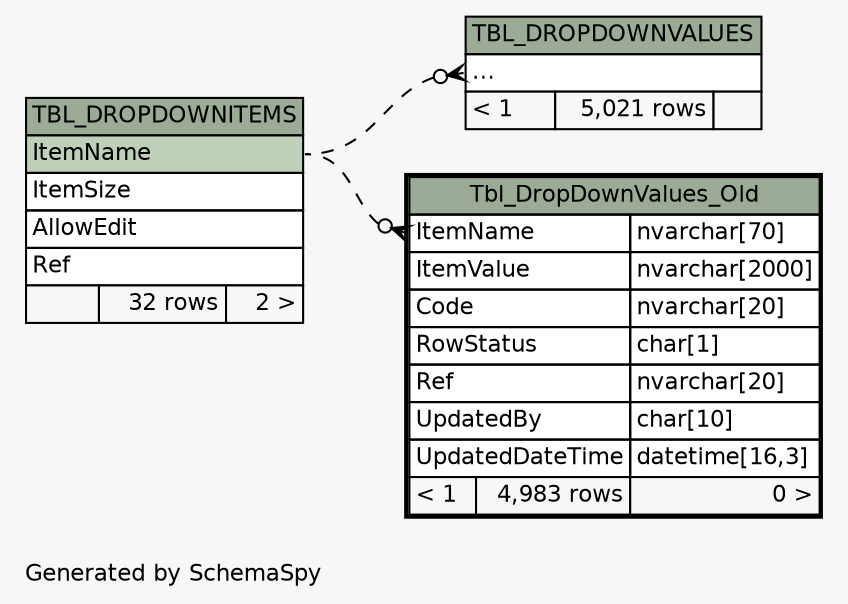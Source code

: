 // dot 2.38.0 on Windows 10 10.0
// SchemaSpy rev 590
digraph "impliedTwoDegreesRelationshipsDiagram" {
  graph [
    rankdir="RL"
    bgcolor="#f7f7f7"
    label="\nGenerated by SchemaSpy"
    labeljust="l"
    nodesep="0.18"
    ranksep="0.46"
    fontname="Helvetica"
    fontsize="11"
  ];
  node [
    fontname="Helvetica"
    fontsize="11"
    shape="plaintext"
  ];
  edge [
    arrowsize="0.8"
  ];
  "TBL_DROPDOWNVALUES":"elipses":w -> "TBL_DROPDOWNITEMS":"ItemName":e [arrowhead=none dir=back arrowtail=crowodot style=dashed];
  "Tbl_DropDownValues_Old":"ItemName":w -> "TBL_DROPDOWNITEMS":"ItemName":e [arrowhead=none dir=back arrowtail=crowodot style=dashed];
  "TBL_DROPDOWNITEMS" [
    label=<
    <TABLE BORDER="0" CELLBORDER="1" CELLSPACING="0" BGCOLOR="#ffffff">
      <TR><TD COLSPAN="3" BGCOLOR="#9bab96" ALIGN="CENTER">TBL_DROPDOWNITEMS</TD></TR>
      <TR><TD PORT="ItemName" COLSPAN="3" BGCOLOR="#bed1b8" ALIGN="LEFT">ItemName</TD></TR>
      <TR><TD PORT="ItemSize" COLSPAN="3" ALIGN="LEFT">ItemSize</TD></TR>
      <TR><TD PORT="AllowEdit" COLSPAN="3" ALIGN="LEFT">AllowEdit</TD></TR>
      <TR><TD PORT="Ref" COLSPAN="3" ALIGN="LEFT">Ref</TD></TR>
      <TR><TD ALIGN="LEFT" BGCOLOR="#f7f7f7">  </TD><TD ALIGN="RIGHT" BGCOLOR="#f7f7f7">32 rows</TD><TD ALIGN="RIGHT" BGCOLOR="#f7f7f7">2 &gt;</TD></TR>
    </TABLE>>
    URL="TBL_DROPDOWNITEMS.html"
    tooltip="TBL_DROPDOWNITEMS"
  ];
  "TBL_DROPDOWNVALUES" [
    label=<
    <TABLE BORDER="0" CELLBORDER="1" CELLSPACING="0" BGCOLOR="#ffffff">
      <TR><TD COLSPAN="3" BGCOLOR="#9bab96" ALIGN="CENTER">TBL_DROPDOWNVALUES</TD></TR>
      <TR><TD PORT="elipses" COLSPAN="3" ALIGN="LEFT">...</TD></TR>
      <TR><TD ALIGN="LEFT" BGCOLOR="#f7f7f7">&lt; 1</TD><TD ALIGN="RIGHT" BGCOLOR="#f7f7f7">5,021 rows</TD><TD ALIGN="RIGHT" BGCOLOR="#f7f7f7">  </TD></TR>
    </TABLE>>
    URL="TBL_DROPDOWNVALUES.html"
    tooltip="TBL_DROPDOWNVALUES"
  ];
  "Tbl_DropDownValues_Old" [
    label=<
    <TABLE BORDER="2" CELLBORDER="1" CELLSPACING="0" BGCOLOR="#ffffff">
      <TR><TD COLSPAN="3" BGCOLOR="#9bab96" ALIGN="CENTER">Tbl_DropDownValues_Old</TD></TR>
      <TR><TD PORT="ItemName" COLSPAN="2" ALIGN="LEFT">ItemName</TD><TD PORT="ItemName.type" ALIGN="LEFT">nvarchar[70]</TD></TR>
      <TR><TD PORT="ItemValue" COLSPAN="2" ALIGN="LEFT">ItemValue</TD><TD PORT="ItemValue.type" ALIGN="LEFT">nvarchar[2000]</TD></TR>
      <TR><TD PORT="Code" COLSPAN="2" ALIGN="LEFT">Code</TD><TD PORT="Code.type" ALIGN="LEFT">nvarchar[20]</TD></TR>
      <TR><TD PORT="RowStatus" COLSPAN="2" ALIGN="LEFT">RowStatus</TD><TD PORT="RowStatus.type" ALIGN="LEFT">char[1]</TD></TR>
      <TR><TD PORT="Ref" COLSPAN="2" ALIGN="LEFT">Ref</TD><TD PORT="Ref.type" ALIGN="LEFT">nvarchar[20]</TD></TR>
      <TR><TD PORT="UpdatedBy" COLSPAN="2" ALIGN="LEFT">UpdatedBy</TD><TD PORT="UpdatedBy.type" ALIGN="LEFT">char[10]</TD></TR>
      <TR><TD PORT="UpdatedDateTime" COLSPAN="2" ALIGN="LEFT">UpdatedDateTime</TD><TD PORT="UpdatedDateTime.type" ALIGN="LEFT">datetime[16,3]</TD></TR>
      <TR><TD ALIGN="LEFT" BGCOLOR="#f7f7f7">&lt; 1</TD><TD ALIGN="RIGHT" BGCOLOR="#f7f7f7">4,983 rows</TD><TD ALIGN="RIGHT" BGCOLOR="#f7f7f7">0 &gt;</TD></TR>
    </TABLE>>
    URL="Tbl_DropDownValues_Old.html"
    tooltip="Tbl_DropDownValues_Old"
  ];
}
